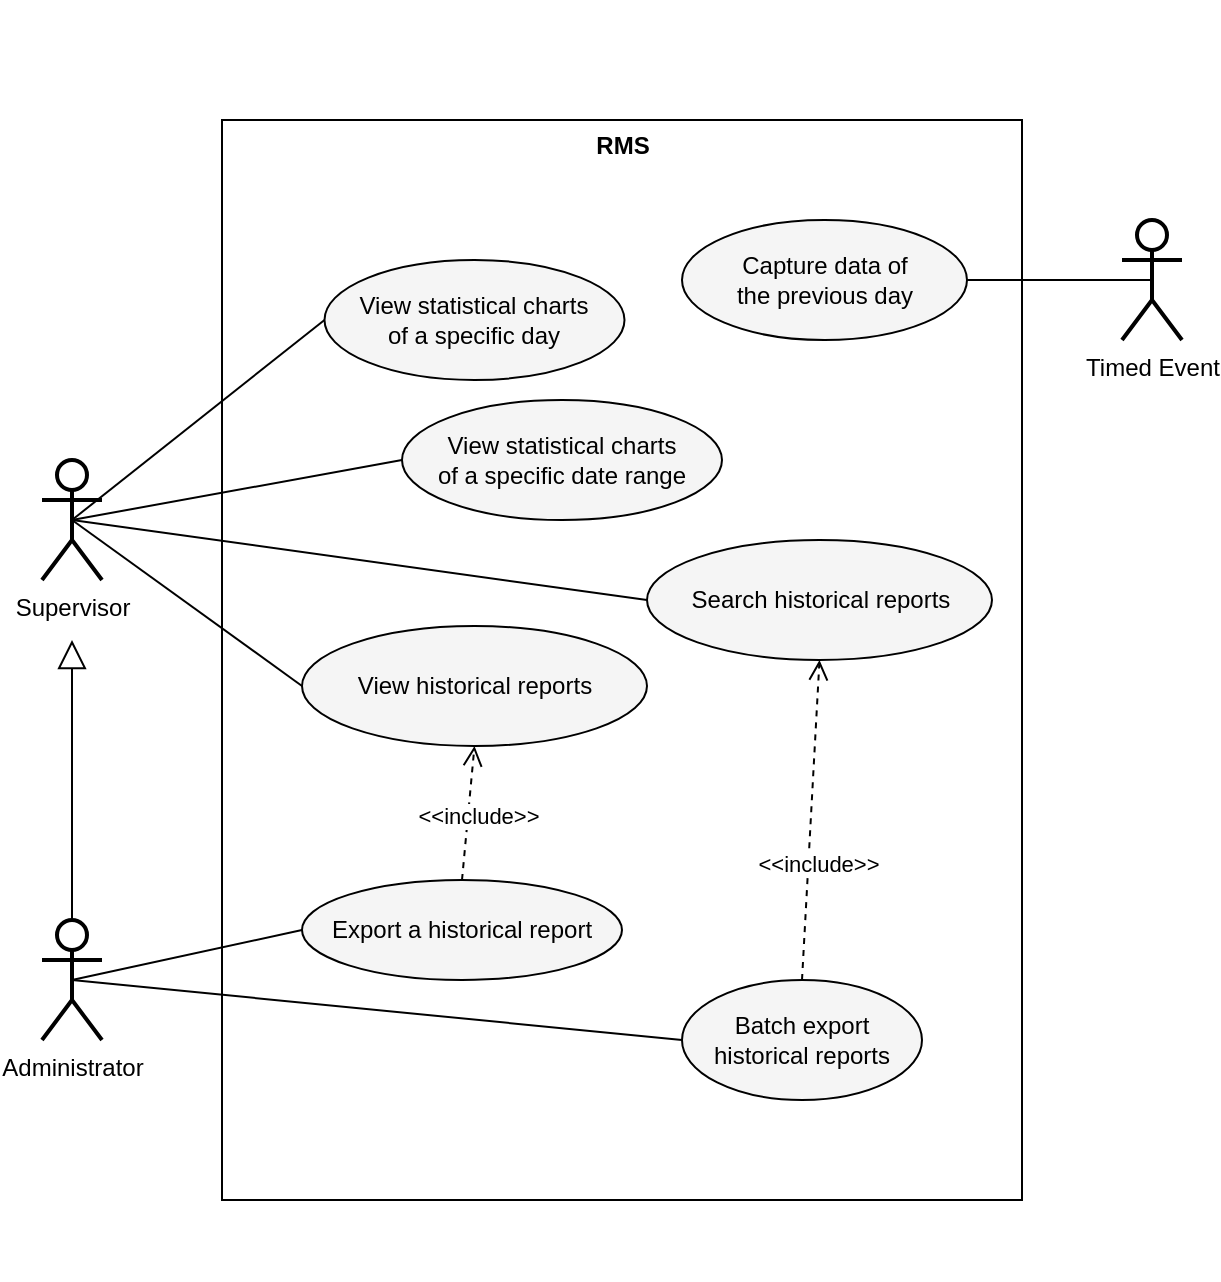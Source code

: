 <mxfile version="24.2.2" type="google">
  <diagram name="Page-1" id="lFyGAIhUyJv2bzV9phdg">
    <mxGraphModel grid="1" page="1" gridSize="10" guides="1" tooltips="1" connect="1" arrows="1" fold="1" pageScale="1" pageWidth="850" pageHeight="1100" math="0" shadow="0">
      <root>
        <mxCell id="0" />
        <mxCell id="1" parent="0" />
        <mxCell id="odgSkN803Wpso9lfz5G1-4" value="" style="group;movable=1;resizable=1;rotatable=1;deletable=1;editable=1;locked=0;connectable=1;" connectable="0" vertex="1" parent="1">
          <mxGeometry x="260" y="80" width="392.5" height="640" as="geometry" />
        </mxCell>
        <mxCell id="odgSkN803Wpso9lfz5G1-16" value="" style="group" connectable="0" vertex="1" parent="odgSkN803Wpso9lfz5G1-4">
          <mxGeometry width="392.5" height="640" as="geometry" />
        </mxCell>
        <mxCell id="odgSkN803Wpso9lfz5G1-1" value="" style="rounded=0;whiteSpace=wrap;html=1;align=center;" vertex="1" parent="odgSkN803Wpso9lfz5G1-16">
          <mxGeometry x="-20" y="60" width="400" height="540" as="geometry" />
        </mxCell>
        <mxCell id="odgSkN803Wpso9lfz5G1-15" value="RMS" style="text;align=center;fontStyle=1;verticalAlign=middle;spacingLeft=3;spacingRight=3;strokeColor=none;rotatable=0;points=[[0,0.5],[1,0.5]];portConstraint=eastwest;html=1;" vertex="1" parent="odgSkN803Wpso9lfz5G1-16">
          <mxGeometry x="150" y="60" width="60" height="26" as="geometry" />
        </mxCell>
        <mxCell id="odgSkN803Wpso9lfz5G1-20" value="Batch export&lt;br&gt;historical reports" style="ellipse;whiteSpace=wrap;html=1;fillColor=#f5f5f5;" vertex="1" parent="odgSkN803Wpso9lfz5G1-16">
          <mxGeometry x="210" y="490" width="120" height="60" as="geometry" />
        </mxCell>
        <mxCell id="odgSkN803Wpso9lfz5G1-21" value="Search historical reports" style="ellipse;whiteSpace=wrap;html=1;fillColor=#f5f5f5;" vertex="1" parent="odgSkN803Wpso9lfz5G1-16">
          <mxGeometry x="192.5" y="270" width="172.5" height="60" as="geometry" />
        </mxCell>
        <mxCell id="odgSkN803Wpso9lfz5G1-19" value="View historical reports" style="ellipse;whiteSpace=wrap;html=1;fillColor=#f5f5f5;" vertex="1" parent="odgSkN803Wpso9lfz5G1-16">
          <mxGeometry x="20" y="313" width="172.5" height="60" as="geometry" />
        </mxCell>
        <mxCell id="GU-G8UStEZxknHhTSo-F-2" value="Capture data of&lt;br&gt;the previous day" style="ellipse;whiteSpace=wrap;html=1;fillColor=#f5f5f5;" vertex="1" parent="odgSkN803Wpso9lfz5G1-16">
          <mxGeometry x="210" y="110" width="142.5" height="60" as="geometry" />
        </mxCell>
        <mxCell id="y-IMFPSEGrswJsFMX-SH-1" value="View statistical charts&lt;br&gt;of a specific day" style="ellipse;whiteSpace=wrap;html=1;fillColor=#f5f5f5;" vertex="1" parent="odgSkN803Wpso9lfz5G1-16">
          <mxGeometry x="31.25" y="130" width="150" height="60" as="geometry" />
        </mxCell>
        <mxCell id="1B3VqN_ccdol-WtEkGS8-5" value="Export a historical report" style="ellipse;whiteSpace=wrap;html=1;fillColor=#f5f5f5;" vertex="1" parent="odgSkN803Wpso9lfz5G1-16">
          <mxGeometry x="20" y="440" width="160" height="50" as="geometry" />
        </mxCell>
        <mxCell id="GCljrcbgMl9eNR7EpRyx-1" value="&amp;lt;&amp;lt;include&amp;gt;&amp;gt;" style="html=1;verticalAlign=bottom;endArrow=open;dashed=1;endSize=8;curved=0;rounded=0;entryX=0.5;entryY=1;entryDx=0;entryDy=0;exitX=0.5;exitY=0;exitDx=0;exitDy=0;" edge="1" parent="odgSkN803Wpso9lfz5G1-16" source="1B3VqN_ccdol-WtEkGS8-5" target="odgSkN803Wpso9lfz5G1-19">
          <mxGeometry x="-0.303" y="-6" relative="1" as="geometry">
            <mxPoint x="90" y="730" as="sourcePoint" />
            <mxPoint x="10" y="730" as="targetPoint" />
            <mxPoint as="offset" />
          </mxGeometry>
        </mxCell>
        <mxCell id="GCljrcbgMl9eNR7EpRyx-7" value="&amp;lt;&amp;lt;include&amp;gt;&amp;gt;" style="html=1;verticalAlign=bottom;endArrow=open;dashed=1;endSize=8;curved=0;rounded=0;entryX=0.5;entryY=1;entryDx=0;entryDy=0;exitX=0.5;exitY=0;exitDx=0;exitDy=0;" edge="1" parent="odgSkN803Wpso9lfz5G1-16" source="odgSkN803Wpso9lfz5G1-20" target="odgSkN803Wpso9lfz5G1-21">
          <mxGeometry x="-0.383" y="-5" relative="1" as="geometry">
            <mxPoint x="109" y="403" as="sourcePoint" />
            <mxPoint x="104" y="354" as="targetPoint" />
            <mxPoint as="offset" />
          </mxGeometry>
        </mxCell>
        <mxCell id="soRtDoO4CU606YjhyfmL-1" value="View statistical charts&lt;br&gt;of a specific date range" style="ellipse;whiteSpace=wrap;html=1;fillColor=#f5f5f5;" vertex="1" parent="odgSkN803Wpso9lfz5G1-16">
          <mxGeometry x="70" y="200" width="160" height="60" as="geometry" />
        </mxCell>
        <mxCell id="odgSkN803Wpso9lfz5G1-5" value="Supervisor" style="shape=umlActor;verticalLabelPosition=bottom;verticalAlign=top;html=1;strokeWidth=2;" vertex="1" parent="1">
          <mxGeometry x="150" y="310" width="30" height="60" as="geometry" />
        </mxCell>
        <mxCell id="odgSkN803Wpso9lfz5G1-11" style="edgeStyle=orthogonalEdgeStyle;rounded=0;orthogonalLoop=1;jettySize=auto;html=1;exitX=0.5;exitY=0;exitDx=0;exitDy=0;exitPerimeter=0;endArrow=block;endFill=0;strokeWidth=1;curved=0;strokeColor=default;targetPerimeterSpacing=0;endSize=12;startSize=6;" edge="1" parent="1" source="odgSkN803Wpso9lfz5G1-9">
          <mxGeometry relative="1" as="geometry">
            <mxPoint x="165" y="400" as="targetPoint" />
          </mxGeometry>
        </mxCell>
        <mxCell id="odgSkN803Wpso9lfz5G1-9" value="Administrator" style="shape=umlActor;verticalLabelPosition=bottom;verticalAlign=top;html=1;strokeWidth=2;" vertex="1" parent="1">
          <mxGeometry x="150" y="540" width="30" height="60" as="geometry" />
        </mxCell>
        <mxCell id="odgSkN803Wpso9lfz5G1-25" value="" style="endArrow=none;html=1;rounded=0;entryX=0;entryY=0.5;entryDx=0;entryDy=0;endFill=0;exitX=0.5;exitY=0.5;exitDx=0;exitDy=0;exitPerimeter=0;" edge="1" parent="1" source="odgSkN803Wpso9lfz5G1-5" target="odgSkN803Wpso9lfz5G1-21">
          <mxGeometry width="50" height="50" relative="1" as="geometry">
            <mxPoint x="210" y="280" as="sourcePoint" />
            <mxPoint x="270" y="200" as="targetPoint" />
          </mxGeometry>
        </mxCell>
        <mxCell id="odgSkN803Wpso9lfz5G1-28" value="" style="endArrow=none;html=1;rounded=0;entryX=0;entryY=0.5;entryDx=0;entryDy=0;endFill=0;exitX=0.5;exitY=0.5;exitDx=0;exitDy=0;exitPerimeter=0;" edge="1" parent="1" source="odgSkN803Wpso9lfz5G1-5" target="odgSkN803Wpso9lfz5G1-19">
          <mxGeometry width="50" height="50" relative="1" as="geometry">
            <mxPoint x="210" y="290" as="sourcePoint" />
            <mxPoint x="270" y="280" as="targetPoint" />
          </mxGeometry>
        </mxCell>
        <mxCell id="lm0lmkRSUGXiiMSDVH5E-2" value="" style="endArrow=none;html=1;rounded=0;entryX=0;entryY=0.5;entryDx=0;entryDy=0;endFill=0;exitX=0.5;exitY=0.5;exitDx=0;exitDy=0;exitPerimeter=0;" edge="1" parent="1" source="odgSkN803Wpso9lfz5G1-9" target="odgSkN803Wpso9lfz5G1-20">
          <mxGeometry width="50" height="50" relative="1" as="geometry">
            <mxPoint x="130" y="277" as="sourcePoint" />
            <mxPoint x="300" y="361" as="targetPoint" />
          </mxGeometry>
        </mxCell>
        <mxCell id="GU-G8UStEZxknHhTSo-F-4" value="" style="endArrow=none;html=1;rounded=0;entryX=0.5;entryY=0.5;entryDx=0;entryDy=0;endFill=0;exitX=1;exitY=0.5;exitDx=0;exitDy=0;entryPerimeter=0;" edge="1" parent="1" source="GU-G8UStEZxknHhTSo-F-2" target="VhTkBpPRhVF8uZzV8rm4-1">
          <mxGeometry width="50" height="50" relative="1" as="geometry">
            <mxPoint x="175" y="535" as="sourcePoint" />
            <mxPoint x="690" y="380" as="targetPoint" />
          </mxGeometry>
        </mxCell>
        <mxCell id="VhTkBpPRhVF8uZzV8rm4-1" value="&lt;span style=&quot;background-color: rgb(255, 255, 255);&quot;&gt;Timed Event&lt;/span&gt;" style="shape=umlActor;verticalLabelPosition=bottom;verticalAlign=top;html=1;strokeWidth=2;" vertex="1" parent="1">
          <mxGeometry x="690" y="190" width="30" height="60" as="geometry" />
        </mxCell>
        <mxCell id="y-IMFPSEGrswJsFMX-SH-2" value="" style="endArrow=none;html=1;rounded=0;entryX=0;entryY=0.5;entryDx=0;entryDy=0;endFill=0;exitX=0.5;exitY=0.5;exitDx=0;exitDy=0;exitPerimeter=0;" edge="1" parent="1" source="odgSkN803Wpso9lfz5G1-5" target="y-IMFPSEGrswJsFMX-SH-1">
          <mxGeometry width="50" height="50" relative="1" as="geometry">
            <mxPoint x="175" y="350" as="sourcePoint" />
            <mxPoint x="290" y="200" as="targetPoint" />
          </mxGeometry>
        </mxCell>
        <mxCell id="1B3VqN_ccdol-WtEkGS8-9" value="" style="endArrow=none;html=1;rounded=0;entryX=0;entryY=0.5;entryDx=0;entryDy=0;endFill=0;exitX=0.5;exitY=0.5;exitDx=0;exitDy=0;exitPerimeter=0;" edge="1" parent="1" source="odgSkN803Wpso9lfz5G1-9" target="1B3VqN_ccdol-WtEkGS8-5">
          <mxGeometry width="50" height="50" relative="1" as="geometry">
            <mxPoint x="175" y="540" as="sourcePoint" />
            <mxPoint x="491" y="540" as="targetPoint" />
          </mxGeometry>
        </mxCell>
        <mxCell id="soRtDoO4CU606YjhyfmL-3" value="" style="endArrow=none;html=1;rounded=0;entryX=0;entryY=0.5;entryDx=0;entryDy=0;endFill=0;exitX=0.5;exitY=0.5;exitDx=0;exitDy=0;exitPerimeter=0;" edge="1" parent="1" source="odgSkN803Wpso9lfz5G1-5" target="soRtDoO4CU606YjhyfmL-1">
          <mxGeometry width="50" height="50" relative="1" as="geometry">
            <mxPoint x="175" y="350" as="sourcePoint" />
            <mxPoint x="301" y="250" as="targetPoint" />
          </mxGeometry>
        </mxCell>
      </root>
    </mxGraphModel>
  </diagram>
</mxfile>
